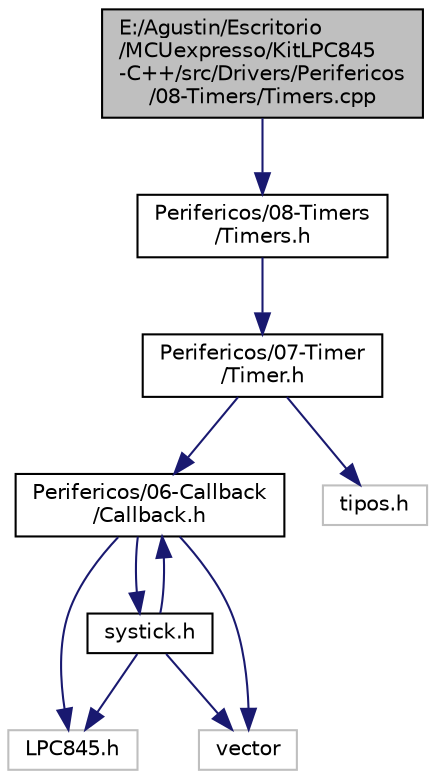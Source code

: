 digraph "E:/Agustin/Escritorio/MCUexpresso/KitLPC845-C++/src/Drivers/Perifericos/08-Timers/Timers.cpp"
{
 // LATEX_PDF_SIZE
  edge [fontname="Helvetica",fontsize="10",labelfontname="Helvetica",labelfontsize="10"];
  node [fontname="Helvetica",fontsize="10",shape=record];
  Node1 [label="E:/Agustin/Escritorio\l/MCUexpresso/KitLPC845\l-C++/src/Drivers/Perifericos\l/08-Timers/Timers.cpp",height=0.2,width=0.4,color="black", fillcolor="grey75", style="filled", fontcolor="black",tooltip="funciones miembro de la clase timers"];
  Node1 -> Node2 [color="midnightblue",fontsize="10",style="solid",fontname="Helvetica"];
  Node2 [label="Perifericos/08-Timers\l/Timers.h",height=0.2,width=0.4,color="black", fillcolor="white", style="filled",URL="$_timers_8h.html",tooltip="Breve descripción del objetivo del Módulo."];
  Node2 -> Node3 [color="midnightblue",fontsize="10",style="solid",fontname="Helvetica"];
  Node3 [label="Perifericos/07-Timer\l/Timer.h",height=0.2,width=0.4,color="black", fillcolor="white", style="filled",URL="$_timer_8h.html",tooltip="Clase para creacion de temporizadores."];
  Node3 -> Node4 [color="midnightblue",fontsize="10",style="solid",fontname="Helvetica"];
  Node4 [label="Perifericos/06-Callback\l/Callback.h",height=0.2,width=0.4,color="black", fillcolor="white", style="filled",URL="$_callback_8h.html",tooltip="Clase virtual pura. Esta clase debe ser heredada por las clases que se tienen que enganchar del Systi..."];
  Node4 -> Node5 [color="midnightblue",fontsize="10",style="solid",fontname="Helvetica"];
  Node5 [label="LPC845.h",height=0.2,width=0.4,color="grey75", fillcolor="white", style="filled",tooltip=" "];
  Node4 -> Node6 [color="midnightblue",fontsize="10",style="solid",fontname="Helvetica"];
  Node6 [label="vector",height=0.2,width=0.4,color="grey75", fillcolor="white", style="filled",tooltip=" "];
  Node4 -> Node7 [color="midnightblue",fontsize="10",style="solid",fontname="Helvetica"];
  Node7 [label="systick.h",height=0.2,width=0.4,color="black", fillcolor="white", style="filled",URL="$systick_8h.html",tooltip="Firmware del systick."];
  Node7 -> Node5 [color="midnightblue",fontsize="10",style="solid",fontname="Helvetica"];
  Node7 -> Node4 [color="midnightblue",fontsize="10",style="solid",fontname="Helvetica"];
  Node7 -> Node6 [color="midnightblue",fontsize="10",style="solid",fontname="Helvetica"];
  Node3 -> Node8 [color="midnightblue",fontsize="10",style="solid",fontname="Helvetica"];
  Node8 [label="tipos.h",height=0.2,width=0.4,color="grey75", fillcolor="white", style="filled",tooltip=" "];
}

